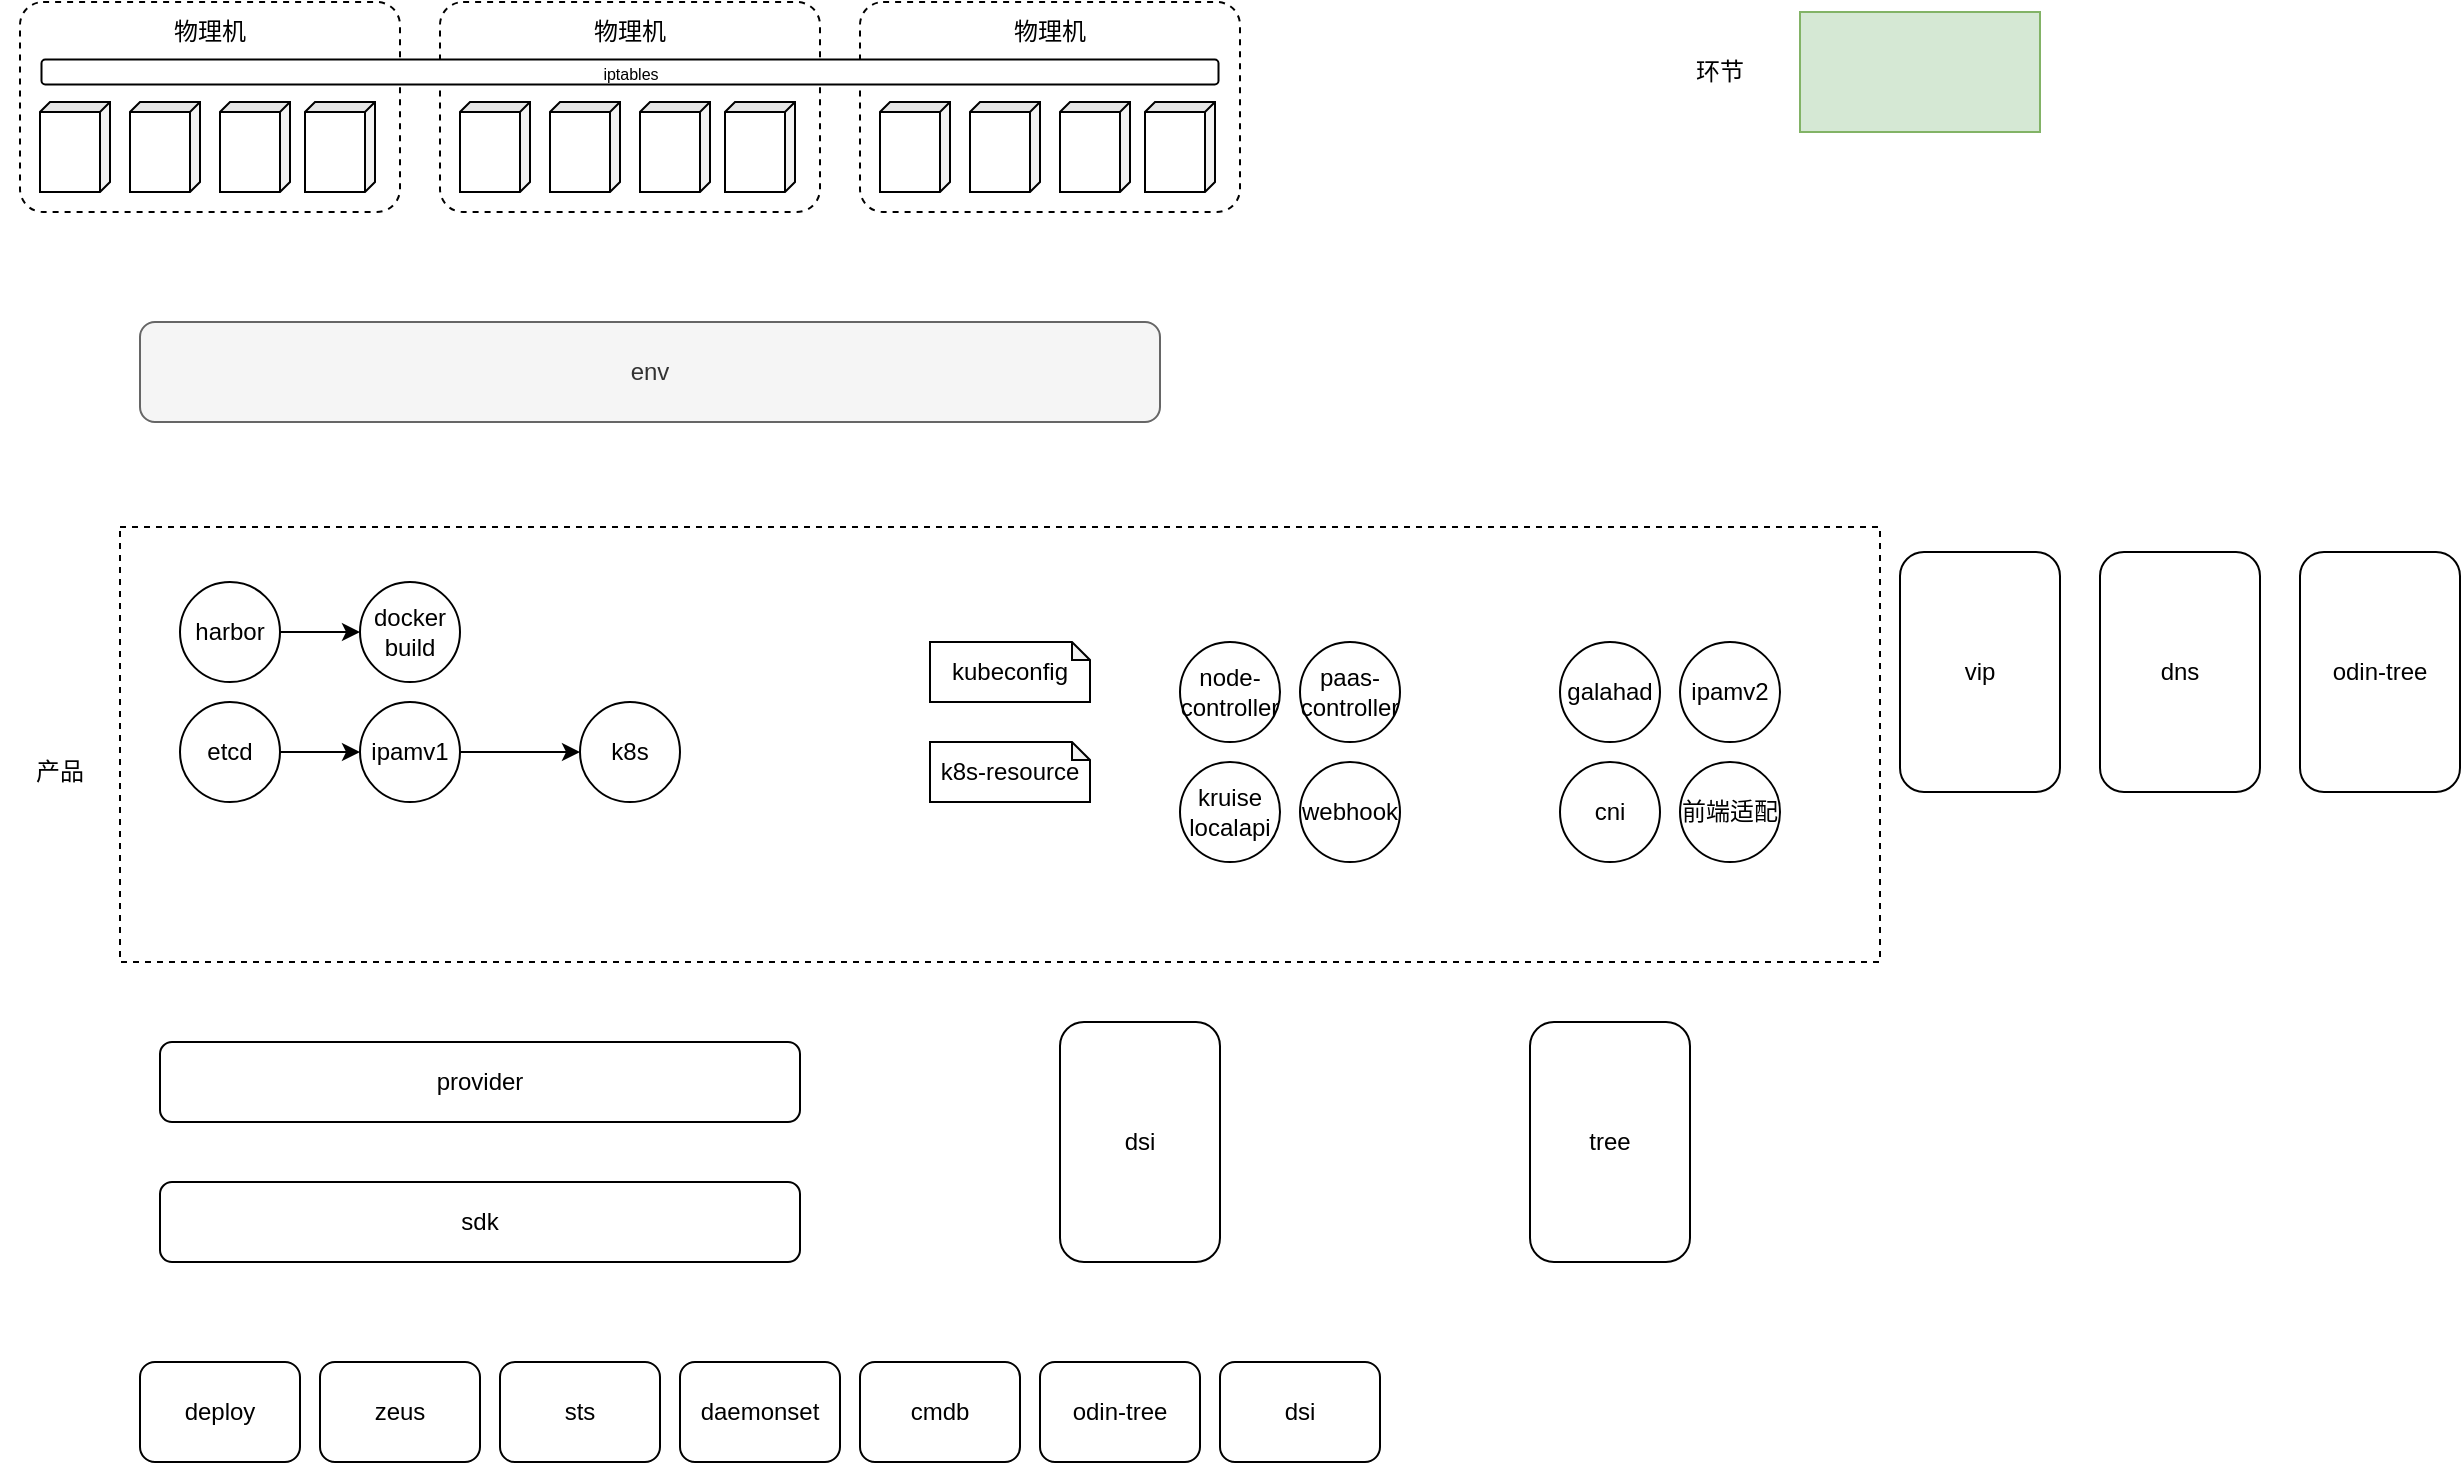<mxfile version="22.1.18" type="github">
  <diagram name="第 1 页" id="ZuhVlxFlhkBg7zVoVy1D">
    <mxGraphModel dx="1361" dy="1813" grid="1" gridSize="10" guides="1" tooltips="1" connect="1" arrows="1" fold="1" page="1" pageScale="1" pageWidth="827" pageHeight="1169" math="0" shadow="0">
      <root>
        <mxCell id="0" />
        <mxCell id="1" parent="0" />
        <mxCell id="eo2u99sirjMwnlyiHI97-33" value="" style="rounded=1;whiteSpace=wrap;html=1;dashed=1;arcSize=11;" vertex="1" parent="1">
          <mxGeometry x="30" y="-350" width="190" height="105" as="geometry" />
        </mxCell>
        <mxCell id="GPAt1WRh6mztTl92b3K6-4" value="" style="rounded=1;whiteSpace=wrap;html=1;dashed=1;arcSize=0;" parent="1" vertex="1">
          <mxGeometry x="80" y="-87.5" width="880" height="217.5" as="geometry" />
        </mxCell>
        <mxCell id="GPAt1WRh6mztTl92b3K6-2" value="sdk" style="rounded=1;whiteSpace=wrap;html=1;" parent="1" vertex="1">
          <mxGeometry x="100" y="240" width="320" height="40" as="geometry" />
        </mxCell>
        <mxCell id="GPAt1WRh6mztTl92b3K6-3" value="provider" style="rounded=1;whiteSpace=wrap;html=1;" parent="1" vertex="1">
          <mxGeometry x="100" y="170" width="320" height="40" as="geometry" />
        </mxCell>
        <mxCell id="GPAt1WRh6mztTl92b3K6-5" value="deploy" style="rounded=1;whiteSpace=wrap;html=1;" parent="1" vertex="1">
          <mxGeometry x="90" y="330" width="80" height="50" as="geometry" />
        </mxCell>
        <mxCell id="GPAt1WRh6mztTl92b3K6-6" value="zeus" style="rounded=1;whiteSpace=wrap;html=1;" parent="1" vertex="1">
          <mxGeometry x="180" y="330" width="80" height="50" as="geometry" />
        </mxCell>
        <mxCell id="GPAt1WRh6mztTl92b3K6-7" value="sts" style="rounded=1;whiteSpace=wrap;html=1;" parent="1" vertex="1">
          <mxGeometry x="270" y="330" width="80" height="50" as="geometry" />
        </mxCell>
        <mxCell id="GPAt1WRh6mztTl92b3K6-8" value="daemonset" style="rounded=1;whiteSpace=wrap;html=1;" parent="1" vertex="1">
          <mxGeometry x="360" y="330" width="80" height="50" as="geometry" />
        </mxCell>
        <mxCell id="GPAt1WRh6mztTl92b3K6-9" value="cmdb" style="rounded=1;whiteSpace=wrap;html=1;" parent="1" vertex="1">
          <mxGeometry x="450" y="330" width="80" height="50" as="geometry" />
        </mxCell>
        <mxCell id="GPAt1WRh6mztTl92b3K6-10" value="odin-tree" style="rounded=1;whiteSpace=wrap;html=1;" parent="1" vertex="1">
          <mxGeometry x="540" y="330" width="80" height="50" as="geometry" />
        </mxCell>
        <mxCell id="GPAt1WRh6mztTl92b3K6-11" value="dsi" style="rounded=1;whiteSpace=wrap;html=1;" parent="1" vertex="1">
          <mxGeometry x="630" y="330" width="80" height="50" as="geometry" />
        </mxCell>
        <mxCell id="GPAt1WRh6mztTl92b3K6-13" value="cni" style="ellipse;whiteSpace=wrap;html=1;aspect=fixed;" parent="1" vertex="1">
          <mxGeometry x="800" y="30" width="50" height="50" as="geometry" />
        </mxCell>
        <mxCell id="GPAt1WRh6mztTl92b3K6-15" value="dns" style="rounded=1;whiteSpace=wrap;html=1;" parent="1" vertex="1">
          <mxGeometry x="1070" y="-75" width="80" height="120" as="geometry" />
        </mxCell>
        <mxCell id="GPAt1WRh6mztTl92b3K6-16" value="vip" style="rounded=1;whiteSpace=wrap;html=1;" parent="1" vertex="1">
          <mxGeometry x="970" y="-75" width="80" height="120" as="geometry" />
        </mxCell>
        <mxCell id="GPAt1WRh6mztTl92b3K6-17" value="docker&lt;br&gt;build" style="ellipse;whiteSpace=wrap;html=1;aspect=fixed;" parent="1" vertex="1">
          <mxGeometry x="200" y="-60" width="50" height="50" as="geometry" />
        </mxCell>
        <mxCell id="GPAt1WRh6mztTl92b3K6-19" value="dsi" style="rounded=1;whiteSpace=wrap;html=1;" parent="1" vertex="1">
          <mxGeometry x="550" y="160" width="80" height="120" as="geometry" />
        </mxCell>
        <mxCell id="GPAt1WRh6mztTl92b3K6-20" value="galahad" style="ellipse;whiteSpace=wrap;html=1;aspect=fixed;" parent="1" vertex="1">
          <mxGeometry x="800" y="-30" width="50" height="50" as="geometry" />
        </mxCell>
        <mxCell id="eo2u99sirjMwnlyiHI97-61" value="" style="edgeStyle=orthogonalEdgeStyle;rounded=0;orthogonalLoop=1;jettySize=auto;html=1;" edge="1" parent="1" source="GPAt1WRh6mztTl92b3K6-21" target="GPAt1WRh6mztTl92b3K6-17">
          <mxGeometry relative="1" as="geometry" />
        </mxCell>
        <mxCell id="GPAt1WRh6mztTl92b3K6-21" value="harbor" style="ellipse;whiteSpace=wrap;html=1;aspect=fixed;" parent="1" vertex="1">
          <mxGeometry x="110" y="-60" width="50" height="50" as="geometry" />
        </mxCell>
        <mxCell id="GPAt1WRh6mztTl92b3K6-22" value="webhook" style="ellipse;whiteSpace=wrap;html=1;aspect=fixed;" parent="1" vertex="1">
          <mxGeometry x="670" y="30" width="50" height="50" as="geometry" />
        </mxCell>
        <mxCell id="GPAt1WRh6mztTl92b3K6-23" value="ipamv2" style="ellipse;whiteSpace=wrap;html=1;aspect=fixed;" parent="1" vertex="1">
          <mxGeometry x="860" y="-30" width="50" height="50" as="geometry" />
        </mxCell>
        <mxCell id="eo2u99sirjMwnlyiHI97-64" value="" style="edgeStyle=orthogonalEdgeStyle;rounded=0;orthogonalLoop=1;jettySize=auto;html=1;" edge="1" parent="1" source="GPAt1WRh6mztTl92b3K6-24" target="GPAt1WRh6mztTl92b3K6-28">
          <mxGeometry relative="1" as="geometry" />
        </mxCell>
        <mxCell id="GPAt1WRh6mztTl92b3K6-24" value="ipamv1" style="ellipse;whiteSpace=wrap;html=1;aspect=fixed;" parent="1" vertex="1">
          <mxGeometry x="200" width="50" height="50" as="geometry" />
        </mxCell>
        <mxCell id="GPAt1WRh6mztTl92b3K6-26" value="kruise&lt;br&gt;localapi" style="ellipse;whiteSpace=wrap;html=1;aspect=fixed;" parent="1" vertex="1">
          <mxGeometry x="610" y="30" width="50" height="50" as="geometry" />
        </mxCell>
        <mxCell id="GPAt1WRh6mztTl92b3K6-28" value="k8s" style="ellipse;whiteSpace=wrap;html=1;aspect=fixed;" parent="1" vertex="1">
          <mxGeometry x="310" width="50" height="50" as="geometry" />
        </mxCell>
        <mxCell id="GPAt1WRh6mztTl92b3K6-29" value="kubeconfig" style="shape=note;whiteSpace=wrap;html=1;backgroundOutline=1;darkOpacity=0.05;size=9;" parent="1" vertex="1">
          <mxGeometry x="485" y="-30" width="80" height="30" as="geometry" />
        </mxCell>
        <mxCell id="GPAt1WRh6mztTl92b3K6-31" value="k8s-resource" style="shape=note;whiteSpace=wrap;html=1;backgroundOutline=1;darkOpacity=0.05;size=9;" parent="1" vertex="1">
          <mxGeometry x="485" y="20" width="80" height="30" as="geometry" />
        </mxCell>
        <mxCell id="GPAt1WRh6mztTl92b3K6-33" value="tree" style="rounded=1;whiteSpace=wrap;html=1;" parent="1" vertex="1">
          <mxGeometry x="785" y="160" width="80" height="120" as="geometry" />
        </mxCell>
        <mxCell id="GPAt1WRh6mztTl92b3K6-34" value="node-controller" style="ellipse;whiteSpace=wrap;html=1;aspect=fixed;" parent="1" vertex="1">
          <mxGeometry x="610" y="-30" width="50" height="50" as="geometry" />
        </mxCell>
        <mxCell id="GPAt1WRh6mztTl92b3K6-35" value="paas-controller" style="ellipse;whiteSpace=wrap;html=1;aspect=fixed;" parent="1" vertex="1">
          <mxGeometry x="670" y="-30" width="50" height="50" as="geometry" />
        </mxCell>
        <mxCell id="eo2u99sirjMwnlyiHI97-3" value="env" style="rounded=1;whiteSpace=wrap;html=1;fillColor=#f5f5f5;fontColor=#333333;strokeColor=#666666;" vertex="1" parent="1">
          <mxGeometry x="90" y="-190" width="510" height="50" as="geometry" />
        </mxCell>
        <mxCell id="eo2u99sirjMwnlyiHI97-18" value="前端适配" style="ellipse;whiteSpace=wrap;html=1;aspect=fixed;" vertex="1" parent="1">
          <mxGeometry x="860" y="30" width="50" height="50" as="geometry" />
        </mxCell>
        <mxCell id="eo2u99sirjMwnlyiHI97-20" value="产品" style="text;html=1;strokeColor=none;fillColor=none;align=center;verticalAlign=middle;whiteSpace=wrap;rounded=0;" vertex="1" parent="1">
          <mxGeometry x="20" y="20" width="60" height="30" as="geometry" />
        </mxCell>
        <mxCell id="eo2u99sirjMwnlyiHI97-25" value="" style="rounded=0;whiteSpace=wrap;html=1;fillColor=#d5e8d4;strokeColor=#82b366;" vertex="1" parent="1">
          <mxGeometry x="920" y="-345" width="120" height="60" as="geometry" />
        </mxCell>
        <mxCell id="eo2u99sirjMwnlyiHI97-26" value="环节" style="text;html=1;strokeColor=none;fillColor=none;align=center;verticalAlign=middle;whiteSpace=wrap;rounded=0;" vertex="1" parent="1">
          <mxGeometry x="850" y="-330" width="60" height="30" as="geometry" />
        </mxCell>
        <mxCell id="eo2u99sirjMwnlyiHI97-29" value="" style="shape=cube;whiteSpace=wrap;html=1;boundedLbl=1;backgroundOutline=1;darkOpacity=0.05;darkOpacity2=0.1;size=5;rotation=90;" vertex="1" parent="1">
          <mxGeometry x="35" y="-295" width="45" height="35" as="geometry" />
        </mxCell>
        <mxCell id="eo2u99sirjMwnlyiHI97-30" value="" style="shape=cube;whiteSpace=wrap;html=1;boundedLbl=1;backgroundOutline=1;darkOpacity=0.05;darkOpacity2=0.1;size=5;rotation=90;" vertex="1" parent="1">
          <mxGeometry x="80" y="-295" width="45" height="35" as="geometry" />
        </mxCell>
        <mxCell id="eo2u99sirjMwnlyiHI97-31" value="" style="shape=cube;whiteSpace=wrap;html=1;boundedLbl=1;backgroundOutline=1;darkOpacity=0.05;darkOpacity2=0.1;size=5;rotation=90;" vertex="1" parent="1">
          <mxGeometry x="125" y="-295" width="45" height="35" as="geometry" />
        </mxCell>
        <mxCell id="eo2u99sirjMwnlyiHI97-32" value="" style="shape=cube;whiteSpace=wrap;html=1;boundedLbl=1;backgroundOutline=1;darkOpacity=0.05;darkOpacity2=0.1;size=5;rotation=90;" vertex="1" parent="1">
          <mxGeometry x="167.5" y="-295" width="45" height="35" as="geometry" />
        </mxCell>
        <mxCell id="eo2u99sirjMwnlyiHI97-34" value="物理机" style="text;html=1;strokeColor=none;fillColor=none;align=center;verticalAlign=middle;whiteSpace=wrap;rounded=0;" vertex="1" parent="1">
          <mxGeometry x="95" y="-350" width="60" height="30" as="geometry" />
        </mxCell>
        <mxCell id="eo2u99sirjMwnlyiHI97-45" value="" style="rounded=1;whiteSpace=wrap;html=1;dashed=1;arcSize=11;" vertex="1" parent="1">
          <mxGeometry x="240" y="-350" width="190" height="105" as="geometry" />
        </mxCell>
        <mxCell id="eo2u99sirjMwnlyiHI97-46" value="" style="shape=cube;whiteSpace=wrap;html=1;boundedLbl=1;backgroundOutline=1;darkOpacity=0.05;darkOpacity2=0.1;size=5;rotation=90;" vertex="1" parent="1">
          <mxGeometry x="245" y="-295" width="45" height="35" as="geometry" />
        </mxCell>
        <mxCell id="eo2u99sirjMwnlyiHI97-47" value="" style="shape=cube;whiteSpace=wrap;html=1;boundedLbl=1;backgroundOutline=1;darkOpacity=0.05;darkOpacity2=0.1;size=5;rotation=90;" vertex="1" parent="1">
          <mxGeometry x="290" y="-295" width="45" height="35" as="geometry" />
        </mxCell>
        <mxCell id="eo2u99sirjMwnlyiHI97-48" value="" style="shape=cube;whiteSpace=wrap;html=1;boundedLbl=1;backgroundOutline=1;darkOpacity=0.05;darkOpacity2=0.1;size=5;rotation=90;" vertex="1" parent="1">
          <mxGeometry x="335" y="-295" width="45" height="35" as="geometry" />
        </mxCell>
        <mxCell id="eo2u99sirjMwnlyiHI97-49" value="" style="shape=cube;whiteSpace=wrap;html=1;boundedLbl=1;backgroundOutline=1;darkOpacity=0.05;darkOpacity2=0.1;size=5;rotation=90;" vertex="1" parent="1">
          <mxGeometry x="377.5" y="-295" width="45" height="35" as="geometry" />
        </mxCell>
        <mxCell id="eo2u99sirjMwnlyiHI97-50" value="物理机" style="text;html=1;strokeColor=none;fillColor=none;align=center;verticalAlign=middle;whiteSpace=wrap;rounded=0;" vertex="1" parent="1">
          <mxGeometry x="305" y="-350" width="60" height="30" as="geometry" />
        </mxCell>
        <mxCell id="eo2u99sirjMwnlyiHI97-51" value="" style="rounded=1;whiteSpace=wrap;html=1;dashed=1;arcSize=11;" vertex="1" parent="1">
          <mxGeometry x="450" y="-350" width="190" height="105" as="geometry" />
        </mxCell>
        <mxCell id="eo2u99sirjMwnlyiHI97-52" value="" style="shape=cube;whiteSpace=wrap;html=1;boundedLbl=1;backgroundOutline=1;darkOpacity=0.05;darkOpacity2=0.1;size=5;rotation=90;" vertex="1" parent="1">
          <mxGeometry x="455" y="-295" width="45" height="35" as="geometry" />
        </mxCell>
        <mxCell id="eo2u99sirjMwnlyiHI97-53" value="" style="shape=cube;whiteSpace=wrap;html=1;boundedLbl=1;backgroundOutline=1;darkOpacity=0.05;darkOpacity2=0.1;size=5;rotation=90;" vertex="1" parent="1">
          <mxGeometry x="500" y="-295" width="45" height="35" as="geometry" />
        </mxCell>
        <mxCell id="eo2u99sirjMwnlyiHI97-54" value="" style="shape=cube;whiteSpace=wrap;html=1;boundedLbl=1;backgroundOutline=1;darkOpacity=0.05;darkOpacity2=0.1;size=5;rotation=90;" vertex="1" parent="1">
          <mxGeometry x="545" y="-295" width="45" height="35" as="geometry" />
        </mxCell>
        <mxCell id="eo2u99sirjMwnlyiHI97-55" value="" style="shape=cube;whiteSpace=wrap;html=1;boundedLbl=1;backgroundOutline=1;darkOpacity=0.05;darkOpacity2=0.1;size=5;rotation=90;" vertex="1" parent="1">
          <mxGeometry x="587.5" y="-295" width="45" height="35" as="geometry" />
        </mxCell>
        <mxCell id="eo2u99sirjMwnlyiHI97-56" value="物理机" style="text;html=1;strokeColor=none;fillColor=none;align=center;verticalAlign=middle;whiteSpace=wrap;rounded=0;" vertex="1" parent="1">
          <mxGeometry x="515" y="-350" width="60" height="30" as="geometry" />
        </mxCell>
        <mxCell id="eo2u99sirjMwnlyiHI97-57" value="&lt;p style=&quot;line-height: 100%;&quot;&gt;&lt;span style=&quot;color: rgb(0, 0, 0); font-family: Helvetica; font-style: normal; font-variant-ligatures: normal; font-variant-caps: normal; font-weight: 400; letter-spacing: normal; orphans: 2; text-indent: 0px; text-transform: none; widows: 2; word-spacing: 0px; -webkit-text-stroke-width: 0px; text-decoration-thickness: initial; text-decoration-style: initial; text-decoration-color: initial; float: none; display: inline !important;&quot;&gt;&lt;font style=&quot;font-size: 8px;&quot;&gt;iptables&lt;/font&gt;&lt;/span&gt;&lt;/p&gt;" style="rounded=1;whiteSpace=wrap;html=1;align=center;" vertex="1" parent="1">
          <mxGeometry x="40.75" y="-321.25" width="588.5" height="12.5" as="geometry" />
        </mxCell>
        <mxCell id="eo2u99sirjMwnlyiHI97-62" value="odin-tree" style="rounded=1;whiteSpace=wrap;html=1;" vertex="1" parent="1">
          <mxGeometry x="1170" y="-75" width="80" height="120" as="geometry" />
        </mxCell>
        <mxCell id="eo2u99sirjMwnlyiHI97-65" value="" style="edgeStyle=orthogonalEdgeStyle;rounded=0;orthogonalLoop=1;jettySize=auto;html=1;" edge="1" parent="1" source="eo2u99sirjMwnlyiHI97-63" target="GPAt1WRh6mztTl92b3K6-24">
          <mxGeometry relative="1" as="geometry" />
        </mxCell>
        <mxCell id="eo2u99sirjMwnlyiHI97-63" value="etcd" style="ellipse;whiteSpace=wrap;html=1;aspect=fixed;" vertex="1" parent="1">
          <mxGeometry x="110" width="50" height="50" as="geometry" />
        </mxCell>
      </root>
    </mxGraphModel>
  </diagram>
</mxfile>
